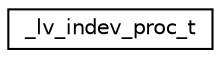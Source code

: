 digraph "Graphical Class Hierarchy"
{
 // LATEX_PDF_SIZE
  edge [fontname="Helvetica",fontsize="10",labelfontname="Helvetica",labelfontsize="10"];
  node [fontname="Helvetica",fontsize="10",shape=record];
  rankdir="LR";
  Node0 [label="_lv_indev_proc_t",height=0.2,width=0.4,color="black", fillcolor="white", style="filled",URL="$struct__lv__indev__proc__t.html",tooltip=" "];
}
